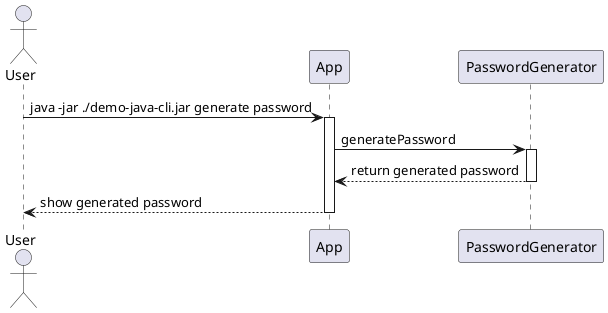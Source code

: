 @startuml
actor User as user
participant App as app
participant PasswordGenerator as pg

user -> app: java -jar ./demo-java-cli.jar generate password
activate app
app -> pg: generatePassword
activate pg
app <-- pg: return generated password
deactivate pg
user <-- app: show generated password
deactivate app
@enduml